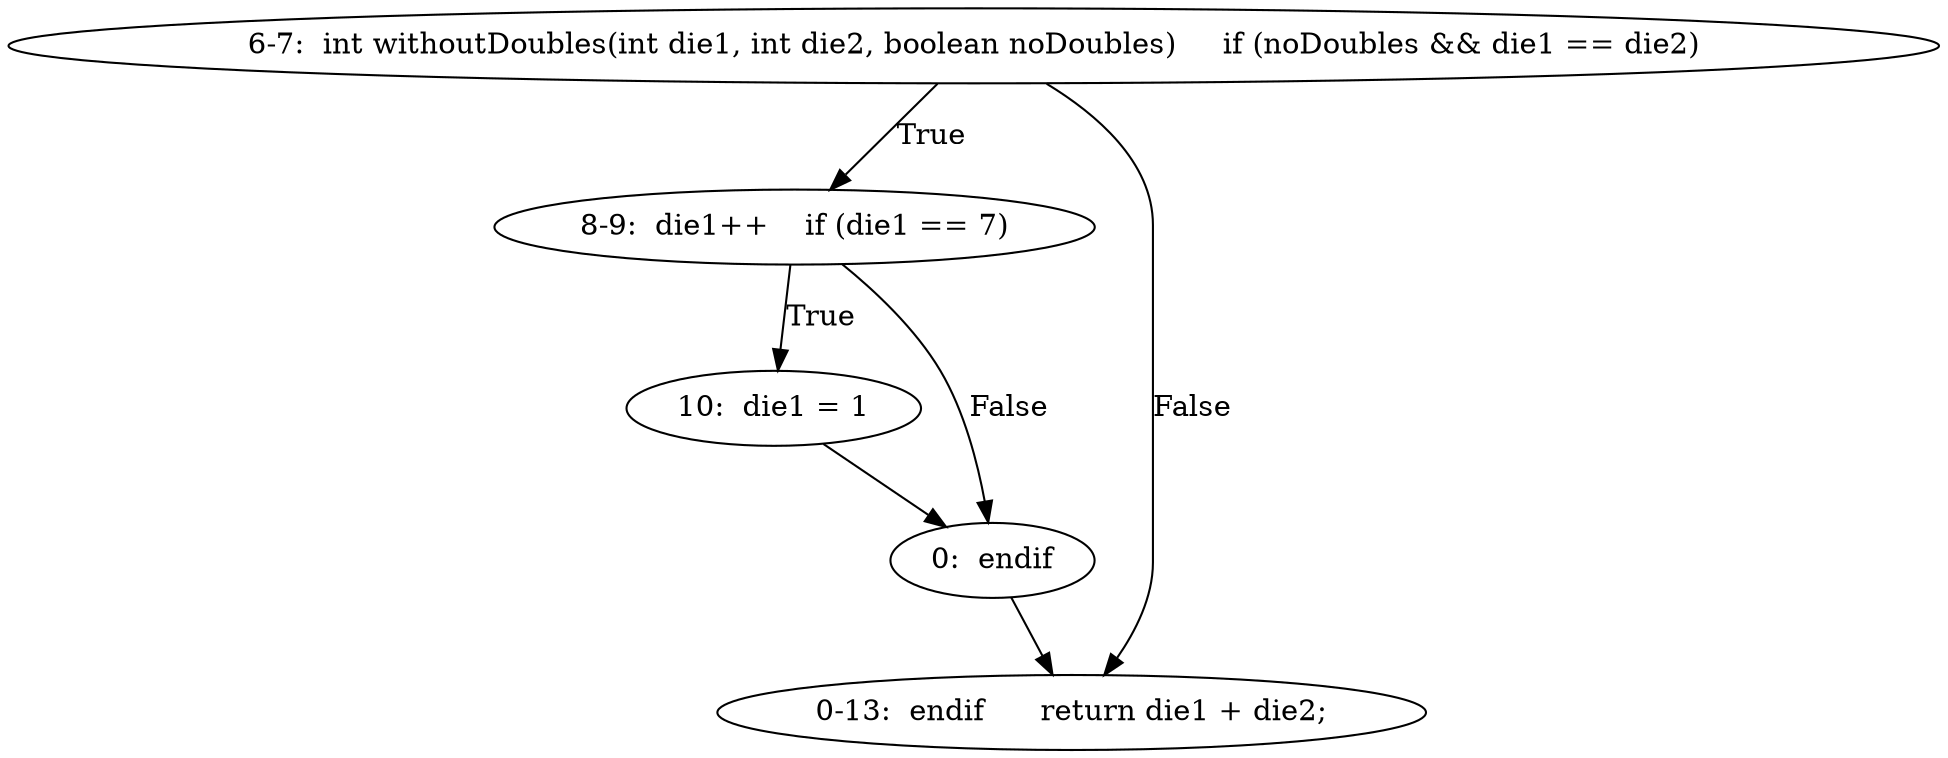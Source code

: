 digraph result_test { 
// graph-vertices
  a1  [label="6-7:  int withoutDoubles(int die1, int die2, boolean noDoubles)	if (noDoubles && die1 == die2)"]; 
  a2  [label="8-9:  die1++	if (die1 == 7)"]; 
  4  [label="10:  die1 = 1"]; 
  5  [label="0:  endif"]; 
  a3  [label="0-13:  endif	return die1 + die2;"]; 
// graph-edges
  a1 -> a2  [label="True"]; 
  a2 -> 4  [label="True"]; 
  4 -> 5;
  a2 -> 5  [label="False"]; 
  5 -> a3;
  a1 -> a3  [label="False"]; 
}